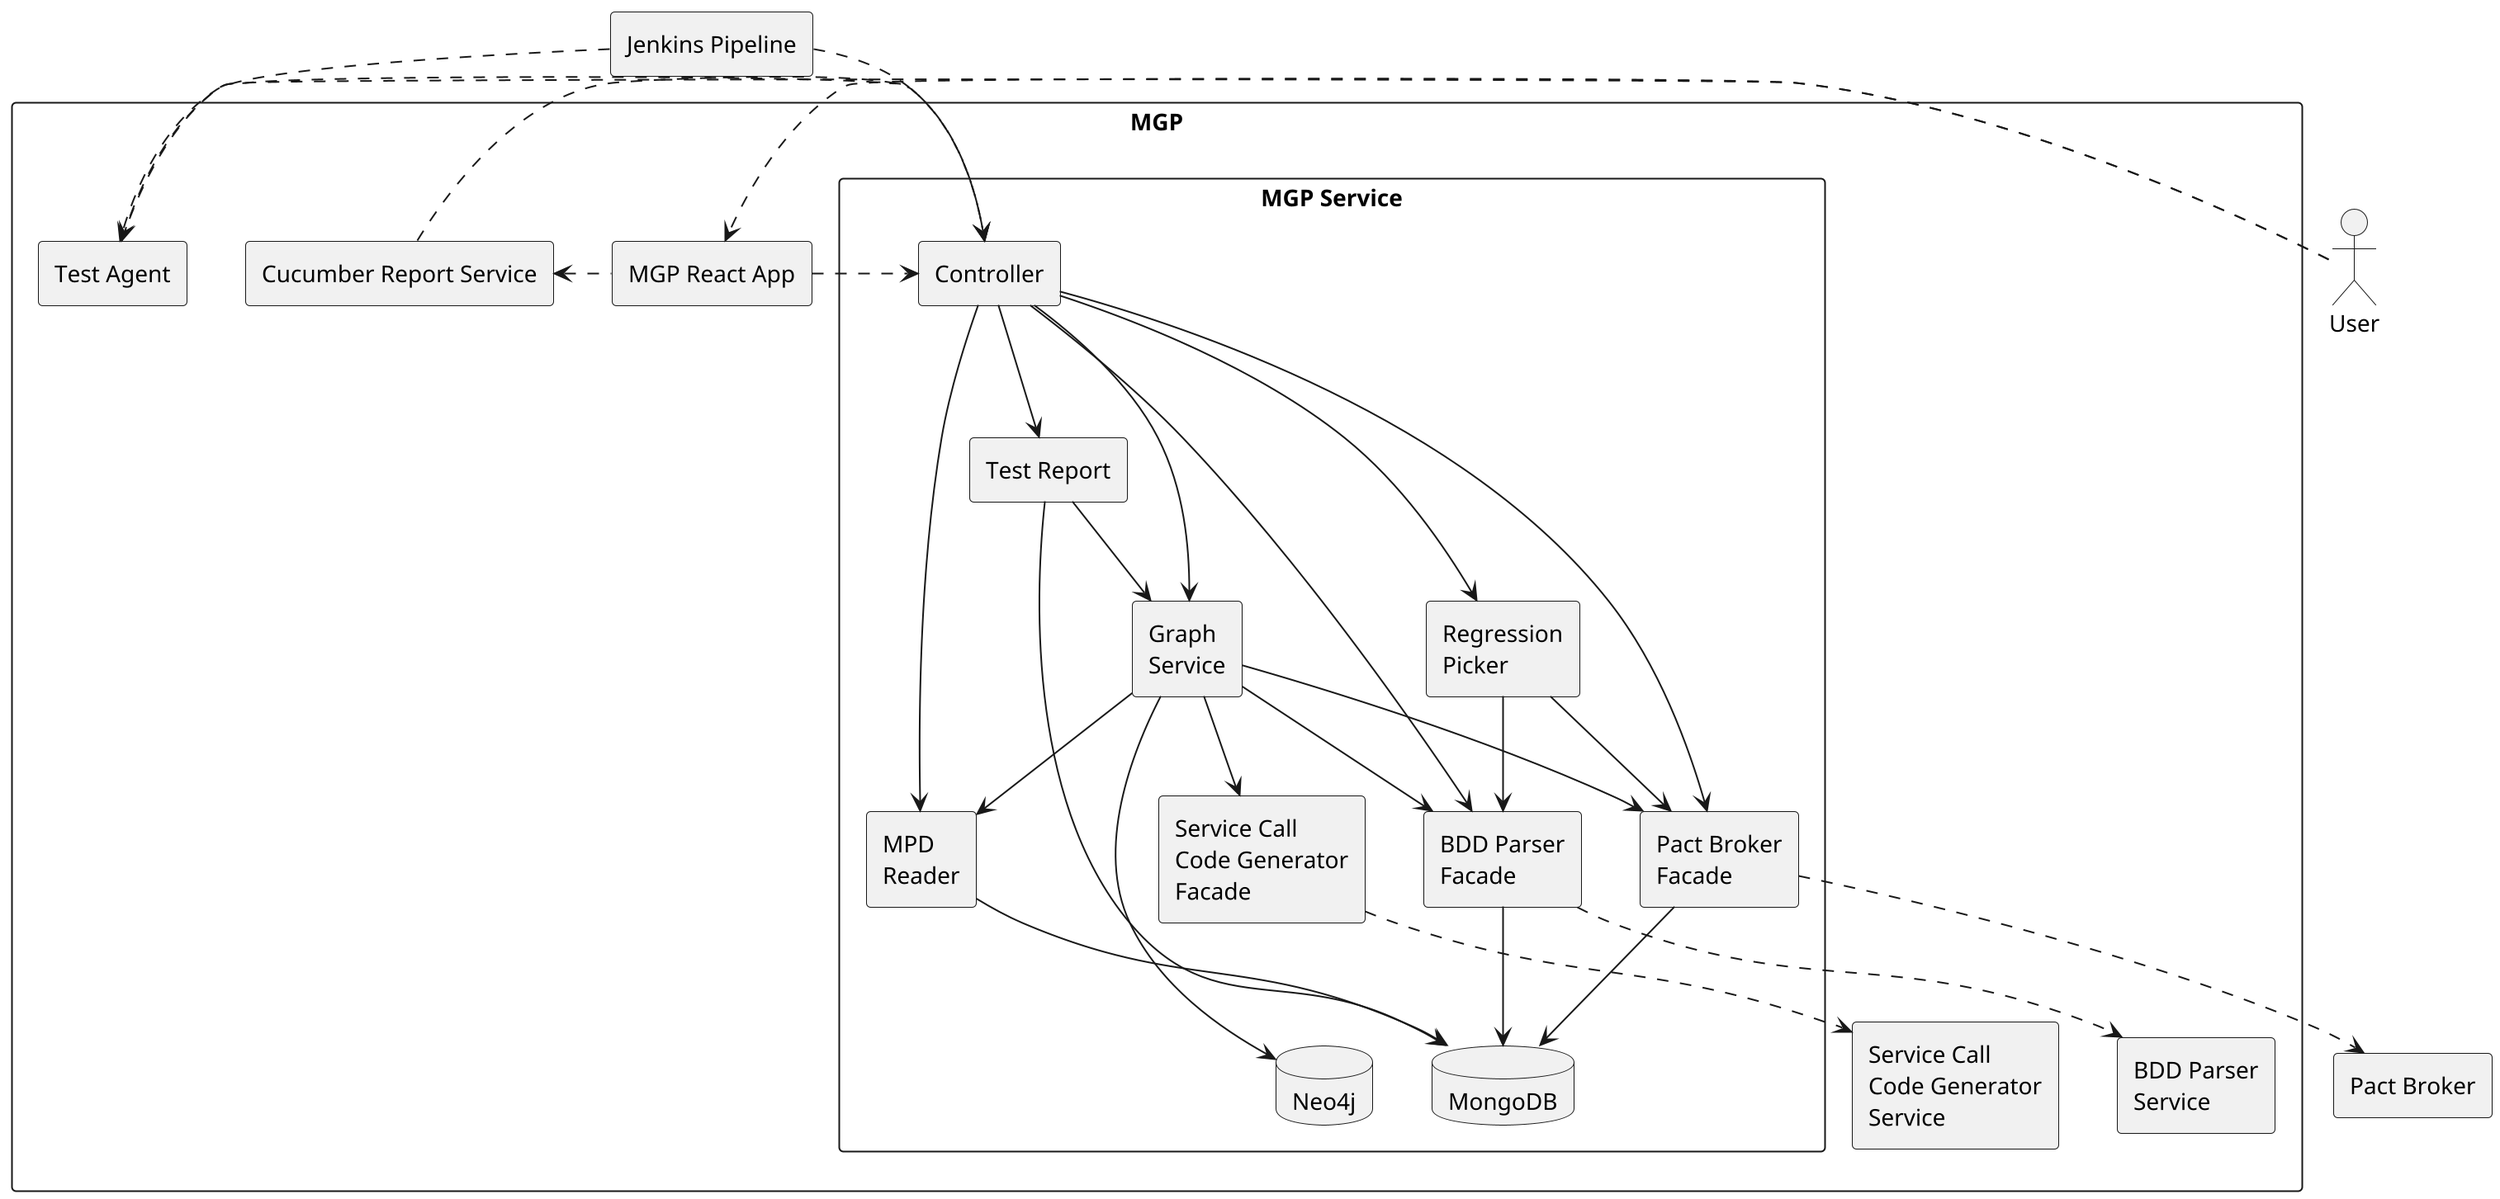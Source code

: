 @startuml
scale 2
'left to right direction
actor User as user
rectangle "Jenkins Pipeline" as jp
rectangle "Pact Broker" as pb

rectangle "MGP" {
rectangle "Service Call\nCode Generator\nService" as cg
    rectangle "BDD Parser\nService" as ua
	rectangle "MGP React App" as react
	rectangle "Cucumber Report Service" as crs
	rectangle "Test Agent" as ta

    rectangle "MGP Service" as mgp {
        rectangle "Controller" as con
        rectangle "Regression\nPicker" as rp
        rectangle "Graph\nService" as gs
        rectangle "MPD\nReader" as mr
        rectangle "Service Call\nCode Generator\nFacade" as cgf
        rectangle "BDD Parser\nFacade" as uf
        rectangle "Pact Broker\nFacade" as pbf
        rectangle "Test Report" as tr
        database Neo4j as neo
        database MongoDB as mon
    }

    react .> con
    crs .> con
    ta .> con

    con -d-> rp
    con -d-> gs
    con -d-> mr
    con -d-> uf
    con -d-> pbf
    con -d-> tr

    gs -d-> cgf
    gs -d-> uf
    gs -d-> pbf
    gs -d-> mr

    tr -d-> gs

    rp -d-> pbf
    rp -d-> uf

    gs -d-> neo

    mr -d-> mon
    uf -d-> mon
    pbf -d-> mon
    tr -d-> mon


    mr -[hidden]d-> neo
}

react .l.> crs
jp .d.> ta
jp .d.> con
jp .[hidden].> react
user .> ta
user .> react
cgf .> cg
uf .> ua
pbf .> pb

neo -[hidden]> cg
neo -[hidden]> ua
neo -[hidden]> pb
@enduml
